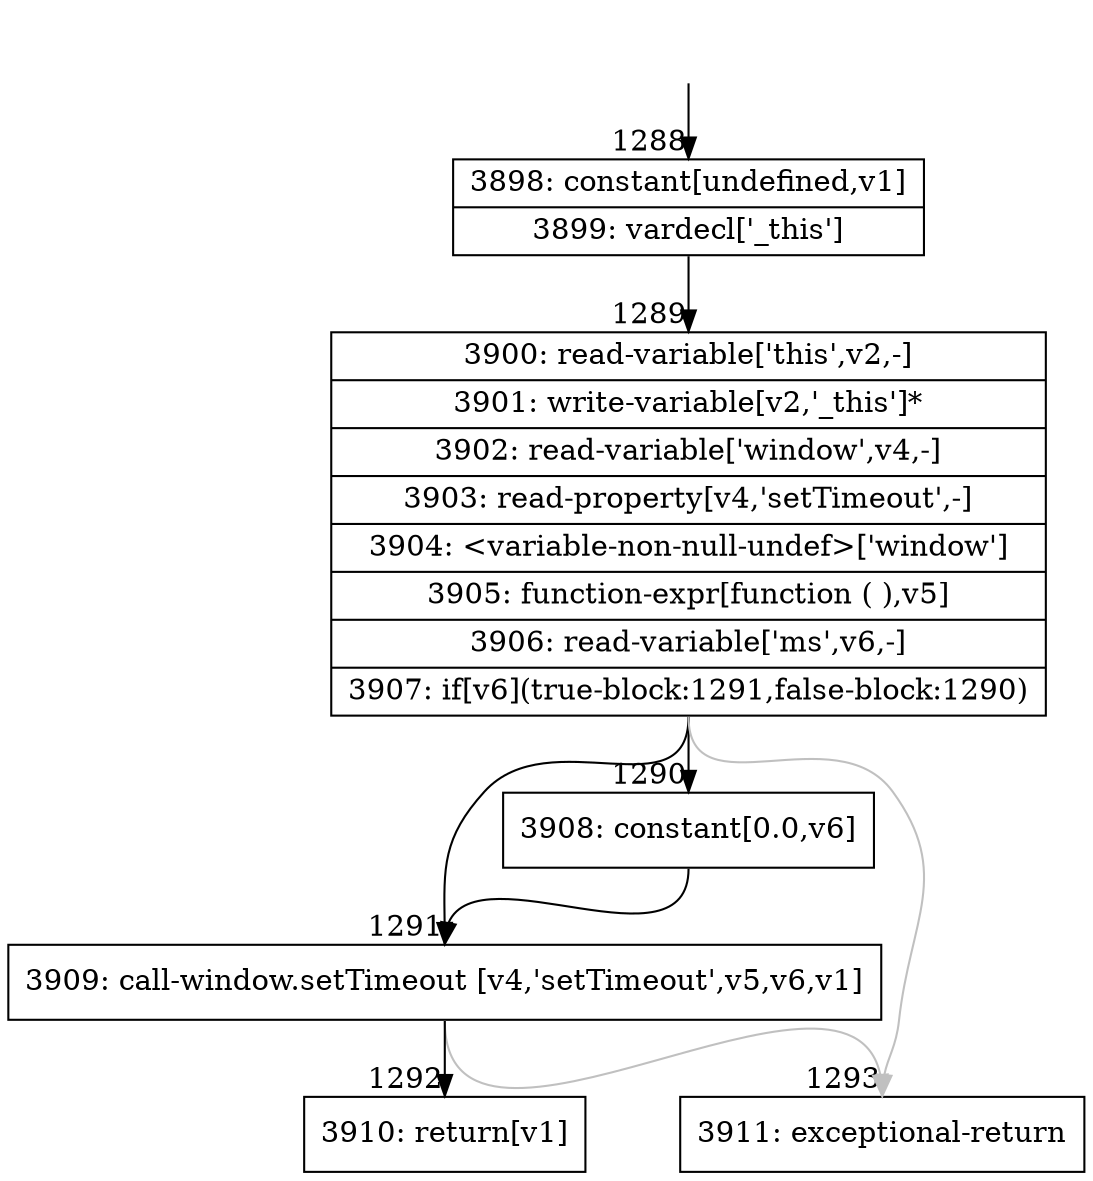 digraph {
rankdir="TD"
BB_entry103[shape=none,label=""];
BB_entry103 -> BB1288 [tailport=s, headport=n, headlabel="    1288"]
BB1288 [shape=record label="{3898: constant[undefined,v1]|3899: vardecl['_this']}" ] 
BB1288 -> BB1289 [tailport=s, headport=n, headlabel="      1289"]
BB1289 [shape=record label="{3900: read-variable['this',v2,-]|3901: write-variable[v2,'_this']*|3902: read-variable['window',v4,-]|3903: read-property[v4,'setTimeout',-]|3904: \<variable-non-null-undef\>['window']|3905: function-expr[function ( ),v5]|3906: read-variable['ms',v6,-]|3907: if[v6](true-block:1291,false-block:1290)}" ] 
BB1289 -> BB1291 [tailport=s, headport=n, headlabel="      1291"]
BB1289 -> BB1290 [tailport=s, headport=n, headlabel="      1290"]
BB1289 -> BB1293 [tailport=s, headport=n, color=gray, headlabel="      1293"]
BB1290 [shape=record label="{3908: constant[0.0,v6]}" ] 
BB1290 -> BB1291 [tailport=s, headport=n]
BB1291 [shape=record label="{3909: call-window.setTimeout [v4,'setTimeout',v5,v6,v1]}" ] 
BB1291 -> BB1292 [tailport=s, headport=n, headlabel="      1292"]
BB1291 -> BB1293 [tailport=s, headport=n, color=gray]
BB1292 [shape=record label="{3910: return[v1]}" ] 
BB1293 [shape=record label="{3911: exceptional-return}" ] 
//#$~ 1080
}
